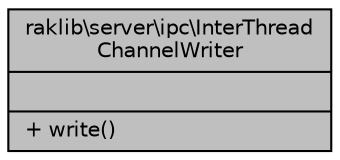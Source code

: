 digraph "raklib\server\ipc\InterThreadChannelWriter"
{
 // INTERACTIVE_SVG=YES
 // LATEX_PDF_SIZE
  edge [fontname="Helvetica",fontsize="10",labelfontname="Helvetica",labelfontsize="10"];
  node [fontname="Helvetica",fontsize="10",shape=record];
  Node1 [label="{raklib\\server\\ipc\\InterThread\lChannelWriter\n||+ write()\l}",height=0.2,width=0.4,color="black", fillcolor="grey75", style="filled", fontcolor="black",tooltip=" "];
}
